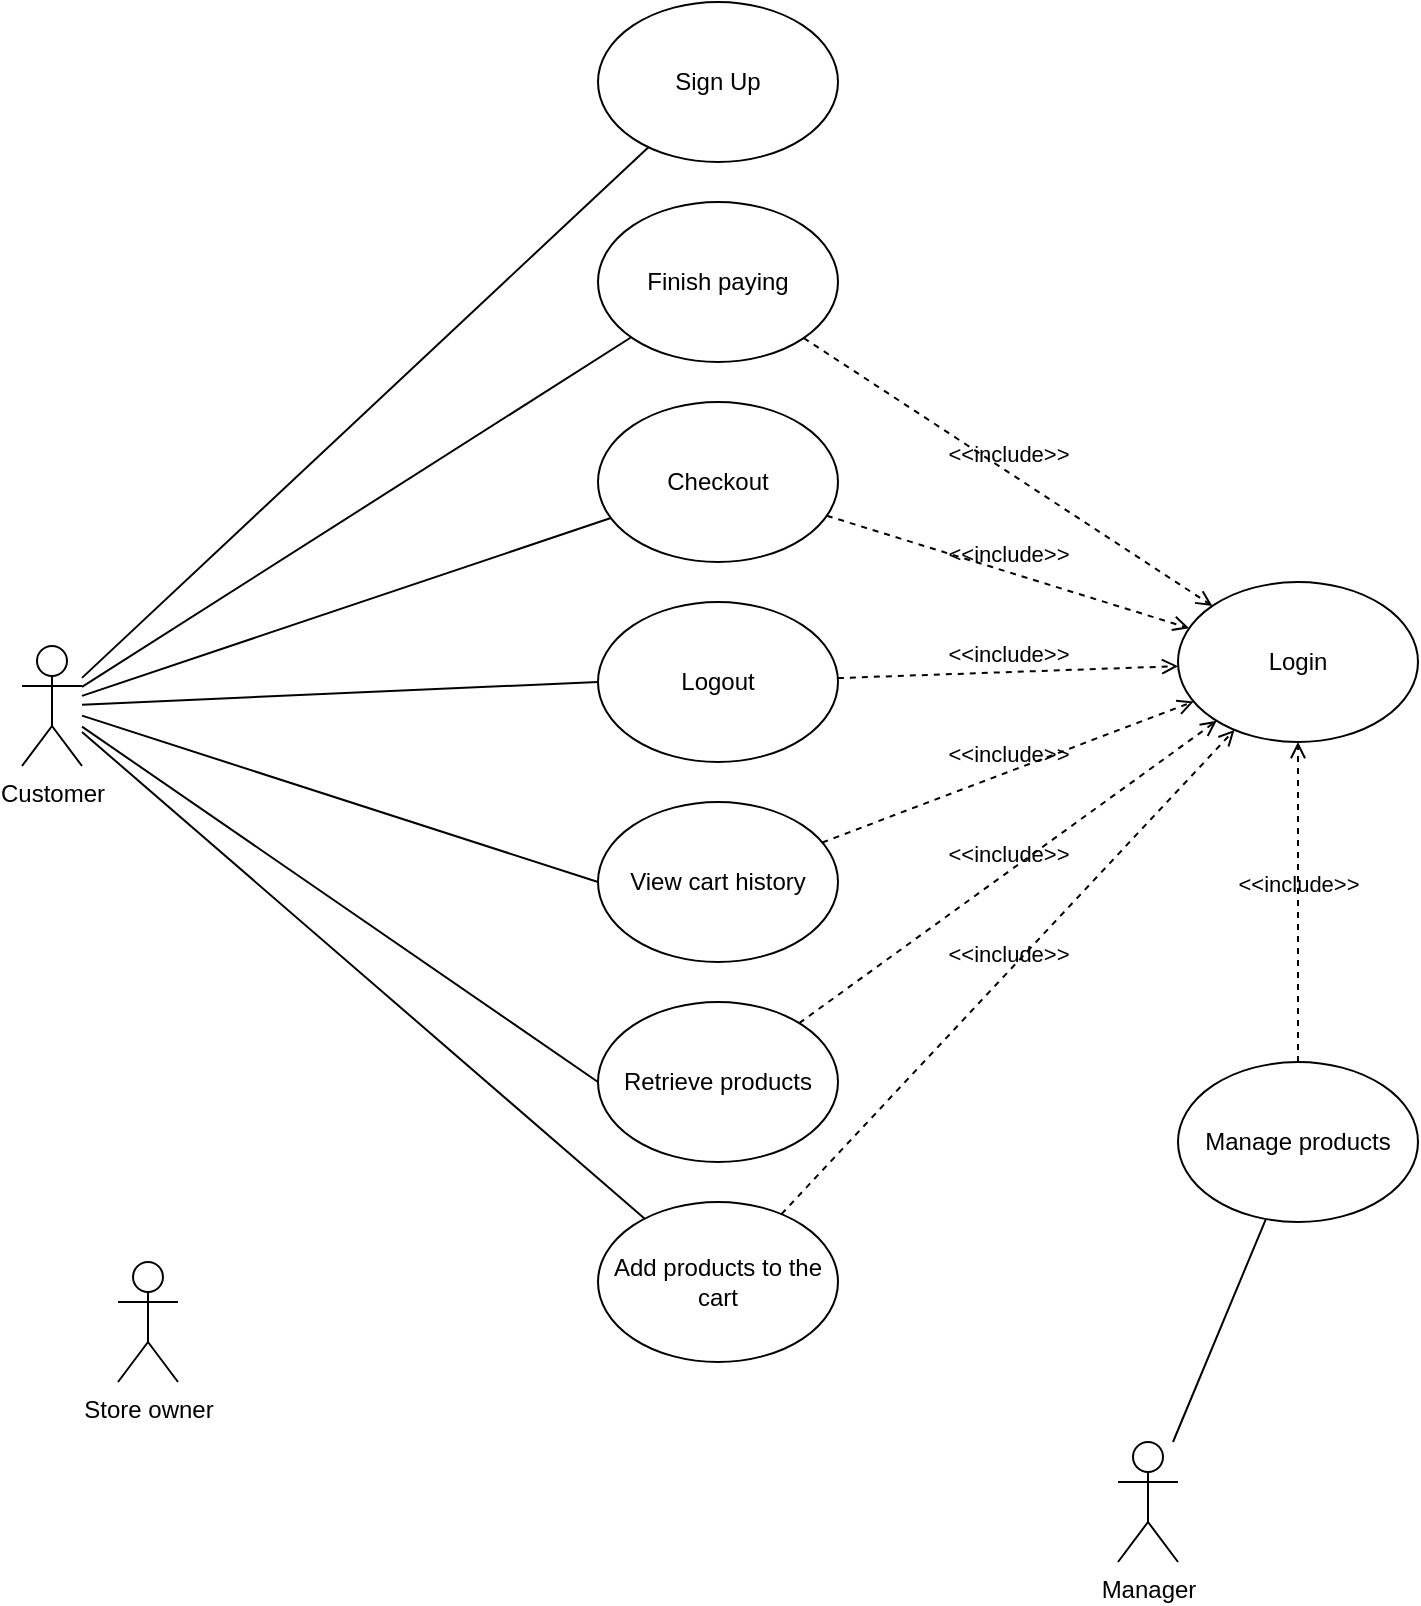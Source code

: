 <mxfile version="24.3.1" type="device">
  <diagram name="Page-1" id="9_ezQ-8PyBTOcKuJSImN">
    <mxGraphModel dx="2074" dy="1193" grid="1" gridSize="10" guides="1" tooltips="1" connect="1" arrows="1" fold="1" page="1" pageScale="1" pageWidth="2339" pageHeight="3300" math="0" shadow="0">
      <root>
        <mxCell id="0" />
        <mxCell id="1" parent="0" />
        <mxCell id="UWHFbUcx-mKo2Qwje1_L-35" value="Manage products" style="ellipse;whiteSpace=wrap;html=1;" parent="1" vertex="1">
          <mxGeometry x="940" y="2150" width="120" height="80" as="geometry" />
        </mxCell>
        <mxCell id="UWHFbUcx-mKo2Qwje1_L-39" value="Manager" style="shape=umlActor;verticalLabelPosition=bottom;verticalAlign=top;html=1;outlineConnect=0;" parent="1" vertex="1">
          <mxGeometry x="910" y="2340" width="30" height="60" as="geometry" />
        </mxCell>
        <mxCell id="UWHFbUcx-mKo2Qwje1_L-40" value="Customer" style="shape=umlActor;verticalLabelPosition=bottom;verticalAlign=top;html=1;outlineConnect=0;" parent="1" vertex="1">
          <mxGeometry x="362" y="1942" width="30" height="60" as="geometry" />
        </mxCell>
        <mxCell id="UWHFbUcx-mKo2Qwje1_L-41" value="" style="endArrow=none;html=1;rounded=0;" parent="1" source="UWHFbUcx-mKo2Qwje1_L-35" target="UWHFbUcx-mKo2Qwje1_L-39" edge="1">
          <mxGeometry width="50" height="50" relative="1" as="geometry">
            <mxPoint x="1410" y="2082" as="sourcePoint" />
            <mxPoint x="1460" y="2032" as="targetPoint" />
          </mxGeometry>
        </mxCell>
        <mxCell id="Nc28VD-SjW-t2XOiy1G4-1" value="Logout" style="ellipse;whiteSpace=wrap;html=1;" parent="1" vertex="1">
          <mxGeometry x="650" y="1920" width="120" height="80" as="geometry" />
        </mxCell>
        <mxCell id="Nc28VD-SjW-t2XOiy1G4-2" value="Sign Up" style="ellipse;whiteSpace=wrap;html=1;" parent="1" vertex="1">
          <mxGeometry x="650" y="1620" width="120" height="80" as="geometry" />
        </mxCell>
        <mxCell id="Nc28VD-SjW-t2XOiy1G4-3" value="View cart&amp;nbsp;&lt;span style=&quot;background-color: initial;&quot;&gt;history&lt;/span&gt;" style="ellipse;whiteSpace=wrap;html=1;" parent="1" vertex="1">
          <mxGeometry x="650" y="2020" width="120" height="80" as="geometry" />
        </mxCell>
        <mxCell id="Nc28VD-SjW-t2XOiy1G4-4" value="Checkout" style="ellipse;whiteSpace=wrap;html=1;" parent="1" vertex="1">
          <mxGeometry x="650" y="1820" width="120" height="80" as="geometry" />
        </mxCell>
        <mxCell id="Nc28VD-SjW-t2XOiy1G4-5" value="Login" style="ellipse;whiteSpace=wrap;html=1;" parent="1" vertex="1">
          <mxGeometry x="940" y="1910" width="120" height="80" as="geometry" />
        </mxCell>
        <mxCell id="Nc28VD-SjW-t2XOiy1G4-7" value="Retrieve products" style="ellipse;whiteSpace=wrap;html=1;" parent="1" vertex="1">
          <mxGeometry x="650" y="2120" width="120" height="80" as="geometry" />
        </mxCell>
        <mxCell id="Nc28VD-SjW-t2XOiy1G4-10" value="" style="endArrow=none;html=1;rounded=0;entryX=0;entryY=0.5;entryDx=0;entryDy=0;" parent="1" target="Nc28VD-SjW-t2XOiy1G4-3" edge="1" source="UWHFbUcx-mKo2Qwje1_L-40">
          <mxGeometry width="50" height="50" relative="1" as="geometry">
            <mxPoint x="390" y="1960" as="sourcePoint" />
            <mxPoint x="529" y="2570" as="targetPoint" />
          </mxGeometry>
        </mxCell>
        <mxCell id="Nc28VD-SjW-t2XOiy1G4-15" value="" style="endArrow=none;html=1;rounded=0;entryX=0;entryY=0.5;entryDx=0;entryDy=0;" parent="1" source="UWHFbUcx-mKo2Qwje1_L-40" target="Nc28VD-SjW-t2XOiy1G4-7" edge="1">
          <mxGeometry width="50" height="50" relative="1" as="geometry">
            <mxPoint x="380" y="1792" as="sourcePoint" />
            <mxPoint x="507" y="1752" as="targetPoint" />
          </mxGeometry>
        </mxCell>
        <mxCell id="Nc28VD-SjW-t2XOiy1G4-16" value="" style="endArrow=none;html=1;rounded=0;entryX=0;entryY=0.5;entryDx=0;entryDy=0;" parent="1" source="UWHFbUcx-mKo2Qwje1_L-40" target="Nc28VD-SjW-t2XOiy1G4-1" edge="1">
          <mxGeometry width="50" height="50" relative="1" as="geometry">
            <mxPoint x="402" y="1972" as="sourcePoint" />
            <mxPoint x="529" y="1280" as="targetPoint" />
          </mxGeometry>
        </mxCell>
        <mxCell id="Nc28VD-SjW-t2XOiy1G4-17" value="" style="endArrow=none;html=1;rounded=0;" parent="1" target="Nc28VD-SjW-t2XOiy1G4-4" edge="1" source="UWHFbUcx-mKo2Qwje1_L-40">
          <mxGeometry width="50" height="50" relative="1" as="geometry">
            <mxPoint x="390" y="1960" as="sourcePoint" />
            <mxPoint x="529" y="1180" as="targetPoint" />
          </mxGeometry>
        </mxCell>
        <mxCell id="Nc28VD-SjW-t2XOiy1G4-18" value="" style="endArrow=none;html=1;rounded=0;" parent="1" target="Nc28VD-SjW-t2XOiy1G4-2" edge="1" source="UWHFbUcx-mKo2Qwje1_L-40">
          <mxGeometry width="50" height="50" relative="1" as="geometry">
            <mxPoint x="390" y="1960" as="sourcePoint" />
            <mxPoint x="690" y="1770" as="targetPoint" />
          </mxGeometry>
        </mxCell>
        <mxCell id="Nc28VD-SjW-t2XOiy1G4-25" value="&amp;lt;&amp;lt;include&amp;gt;&amp;gt;" style="html=1;verticalAlign=bottom;labelBackgroundColor=none;endArrow=open;endFill=0;dashed=1;rounded=0;" parent="1" target="Nc28VD-SjW-t2XOiy1G4-5" edge="1" source="Nc28VD-SjW-t2XOiy1G4-3">
          <mxGeometry width="160" relative="1" as="geometry">
            <mxPoint x="1000" y="2300" as="sourcePoint" />
            <mxPoint x="729" y="2710" as="targetPoint" />
          </mxGeometry>
        </mxCell>
        <mxCell id="Nc28VD-SjW-t2XOiy1G4-26" value="Store owner" style="shape=umlActor;verticalLabelPosition=bottom;verticalAlign=top;html=1;outlineConnect=0;" parent="1" vertex="1">
          <mxGeometry x="410" y="2250" width="30" height="60" as="geometry" />
        </mxCell>
        <mxCell id="4rn_1tu8BPIae1Dt358T-1" value="&amp;lt;&amp;lt;include&amp;gt;&amp;gt;" style="html=1;verticalAlign=bottom;labelBackgroundColor=none;endArrow=open;endFill=0;dashed=1;rounded=0;" edge="1" parent="1" source="Nc28VD-SjW-t2XOiy1G4-7" target="Nc28VD-SjW-t2XOiy1G4-5">
          <mxGeometry width="160" relative="1" as="geometry">
            <mxPoint x="777" y="2158" as="sourcePoint" />
            <mxPoint x="953" y="2122" as="targetPoint" />
          </mxGeometry>
        </mxCell>
        <mxCell id="4rn_1tu8BPIae1Dt358T-2" value="&amp;lt;&amp;lt;include&amp;gt;&amp;gt;" style="html=1;verticalAlign=bottom;labelBackgroundColor=none;endArrow=open;endFill=0;dashed=1;rounded=0;" edge="1" parent="1" source="Nc28VD-SjW-t2XOiy1G4-1" target="Nc28VD-SjW-t2XOiy1G4-5">
          <mxGeometry width="160" relative="1" as="geometry">
            <mxPoint x="787" y="2168" as="sourcePoint" />
            <mxPoint x="963" y="2132" as="targetPoint" />
          </mxGeometry>
        </mxCell>
        <mxCell id="4rn_1tu8BPIae1Dt358T-3" value="&amp;lt;&amp;lt;include&amp;gt;&amp;gt;" style="html=1;verticalAlign=bottom;labelBackgroundColor=none;endArrow=open;endFill=0;dashed=1;rounded=0;" edge="1" parent="1" source="Nc28VD-SjW-t2XOiy1G4-4" target="Nc28VD-SjW-t2XOiy1G4-5">
          <mxGeometry width="160" relative="1" as="geometry">
            <mxPoint x="797" y="2178" as="sourcePoint" />
            <mxPoint x="973" y="2142" as="targetPoint" />
          </mxGeometry>
        </mxCell>
        <mxCell id="4rn_1tu8BPIae1Dt358T-4" value="&amp;lt;&amp;lt;include&amp;gt;&amp;gt;" style="html=1;verticalAlign=bottom;labelBackgroundColor=none;endArrow=open;endFill=0;dashed=1;rounded=0;" edge="1" parent="1" source="UWHFbUcx-mKo2Qwje1_L-35" target="Nc28VD-SjW-t2XOiy1G4-5">
          <mxGeometry width="160" relative="1" as="geometry">
            <mxPoint x="807" y="2188" as="sourcePoint" />
            <mxPoint x="983" y="2152" as="targetPoint" />
          </mxGeometry>
        </mxCell>
        <mxCell id="4rn_1tu8BPIae1Dt358T-10" value="Add products to the cart" style="ellipse;whiteSpace=wrap;html=1;" vertex="1" parent="1">
          <mxGeometry x="650" y="2220" width="120" height="80" as="geometry" />
        </mxCell>
        <mxCell id="4rn_1tu8BPIae1Dt358T-11" value="Finish paying" style="ellipse;whiteSpace=wrap;html=1;" vertex="1" parent="1">
          <mxGeometry x="650" y="1720" width="120" height="80" as="geometry" />
        </mxCell>
        <mxCell id="4rn_1tu8BPIae1Dt358T-12" value="" style="endArrow=none;html=1;rounded=0;" edge="1" parent="1" source="UWHFbUcx-mKo2Qwje1_L-40" target="4rn_1tu8BPIae1Dt358T-10">
          <mxGeometry width="50" height="50" relative="1" as="geometry">
            <mxPoint x="402" y="1992" as="sourcePoint" />
            <mxPoint x="660" y="2170" as="targetPoint" />
          </mxGeometry>
        </mxCell>
        <mxCell id="4rn_1tu8BPIae1Dt358T-13" value="" style="endArrow=none;html=1;rounded=0;" edge="1" parent="1" source="UWHFbUcx-mKo2Qwje1_L-40" target="4rn_1tu8BPIae1Dt358T-11">
          <mxGeometry width="50" height="50" relative="1" as="geometry">
            <mxPoint x="412" y="2002" as="sourcePoint" />
            <mxPoint x="670" y="2180" as="targetPoint" />
          </mxGeometry>
        </mxCell>
        <mxCell id="4rn_1tu8BPIae1Dt358T-14" value="&amp;lt;&amp;lt;include&amp;gt;&amp;gt;" style="html=1;verticalAlign=bottom;labelBackgroundColor=none;endArrow=open;endFill=0;dashed=1;rounded=0;" edge="1" parent="1" source="4rn_1tu8BPIae1Dt358T-11" target="Nc28VD-SjW-t2XOiy1G4-5">
          <mxGeometry width="160" relative="1" as="geometry">
            <mxPoint x="774" y="1887" as="sourcePoint" />
            <mxPoint x="956" y="1943" as="targetPoint" />
          </mxGeometry>
        </mxCell>
        <mxCell id="4rn_1tu8BPIae1Dt358T-15" value="&amp;lt;&amp;lt;include&amp;gt;&amp;gt;" style="html=1;verticalAlign=bottom;labelBackgroundColor=none;endArrow=open;endFill=0;dashed=1;rounded=0;" edge="1" parent="1" source="4rn_1tu8BPIae1Dt358T-10" target="Nc28VD-SjW-t2XOiy1G4-5">
          <mxGeometry width="160" relative="1" as="geometry">
            <mxPoint x="784" y="1897" as="sourcePoint" />
            <mxPoint x="966" y="1953" as="targetPoint" />
          </mxGeometry>
        </mxCell>
      </root>
    </mxGraphModel>
  </diagram>
</mxfile>
